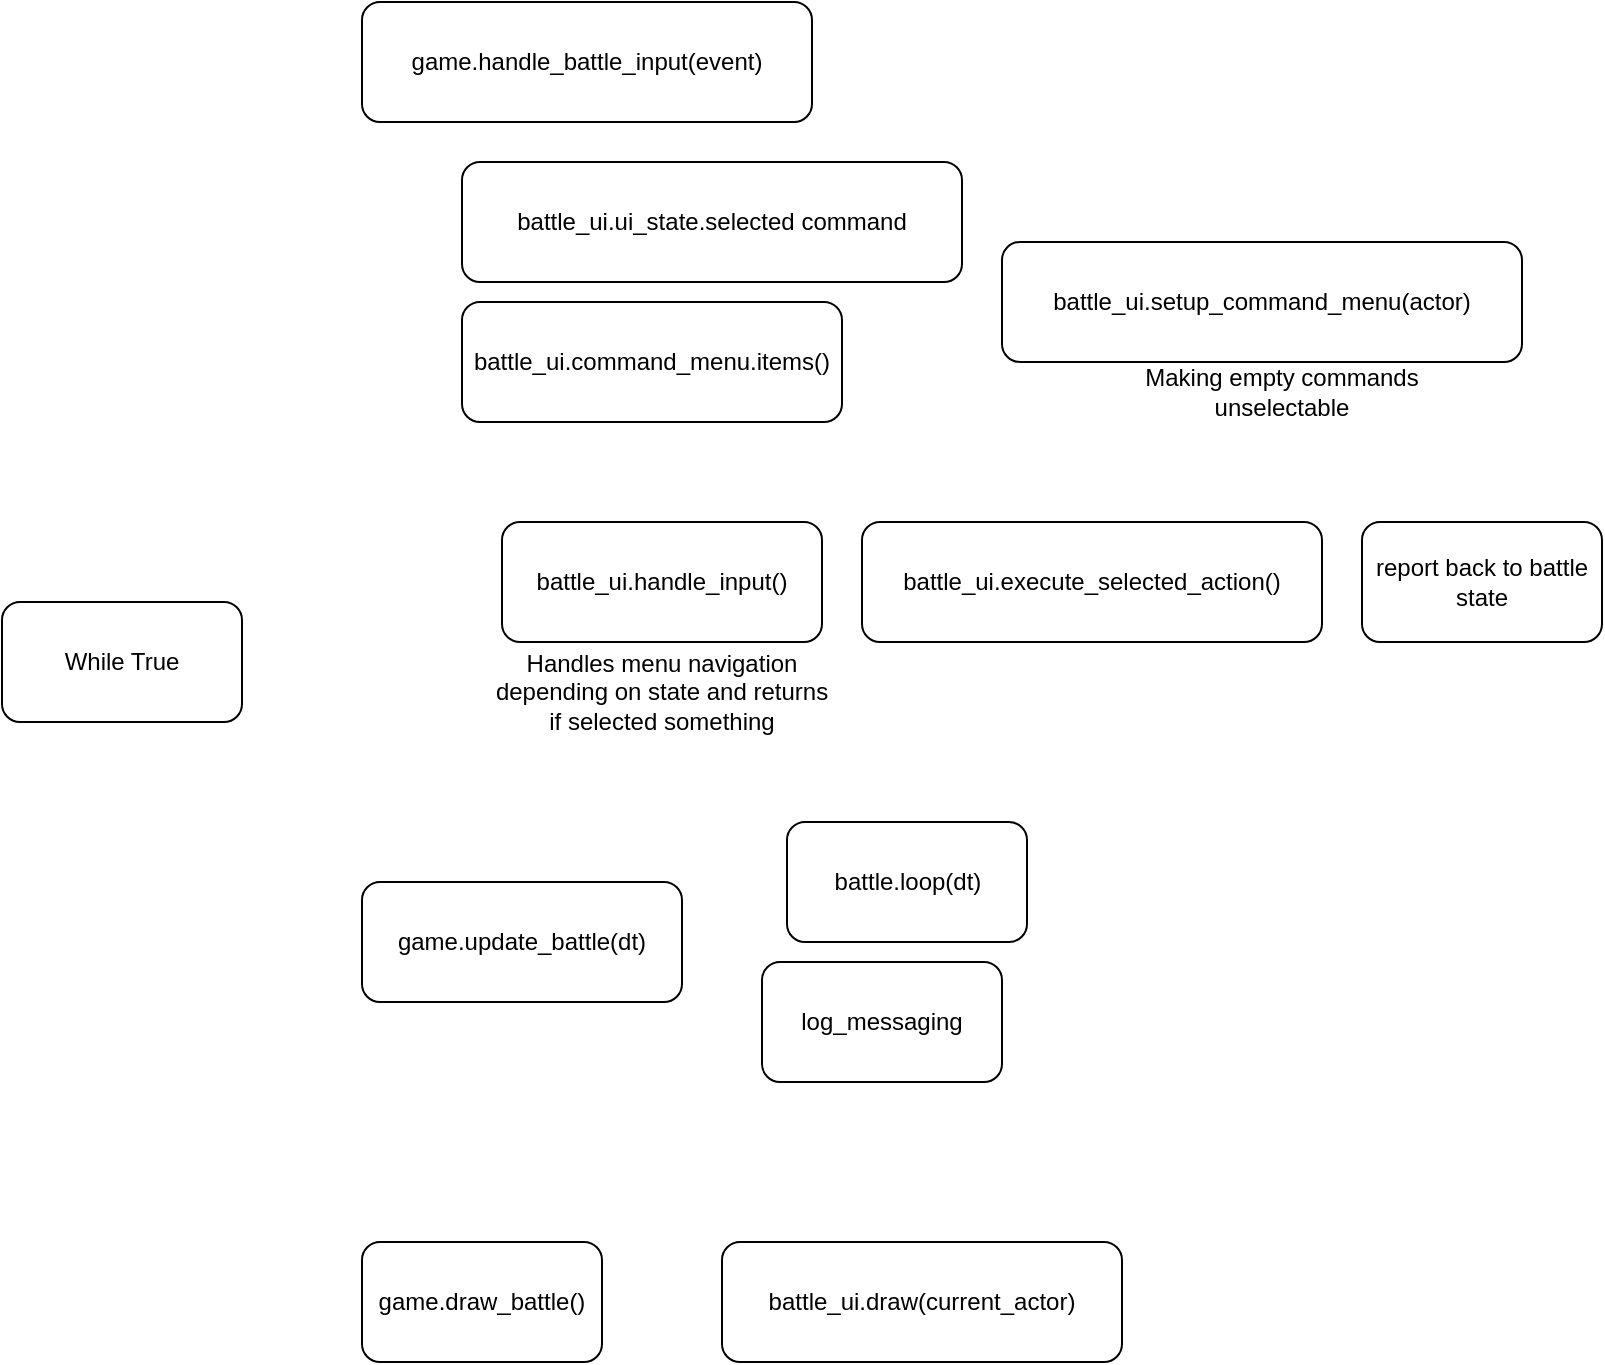<mxfile>
    <diagram id="XbrPzbIC0S2u9vnNkEtJ" name="Page-1">
        <mxGraphModel dx="1403" dy="825" grid="1" gridSize="10" guides="1" tooltips="1" connect="1" arrows="1" fold="1" page="1" pageScale="1" pageWidth="850" pageHeight="1100" math="0" shadow="0">
            <root>
                <mxCell id="0"/>
                <mxCell id="1" parent="0"/>
                <mxCell id="2" value="While True" style="rounded=1;whiteSpace=wrap;html=1;" vertex="1" parent="1">
                    <mxGeometry x="140" y="480" width="120" height="60" as="geometry"/>
                </mxCell>
                <mxCell id="4" value="game.handle_battle_input(event)" style="rounded=1;whiteSpace=wrap;html=1;" vertex="1" parent="1">
                    <mxGeometry x="320" y="180" width="225" height="60" as="geometry"/>
                </mxCell>
                <mxCell id="5" value="game.update_battle(dt)" style="rounded=1;whiteSpace=wrap;html=1;" vertex="1" parent="1">
                    <mxGeometry x="320" y="620" width="160" height="60" as="geometry"/>
                </mxCell>
                <mxCell id="6" value="game.draw_battle()" style="rounded=1;whiteSpace=wrap;html=1;" vertex="1" parent="1">
                    <mxGeometry x="320" y="800" width="120" height="60" as="geometry"/>
                </mxCell>
                <mxCell id="7" value="battle_ui.ui_state.selected command" style="rounded=1;whiteSpace=wrap;html=1;" vertex="1" parent="1">
                    <mxGeometry x="370" y="260" width="250" height="60" as="geometry"/>
                </mxCell>
                <mxCell id="8" value="battle_ui.command_menu.items()" style="rounded=1;whiteSpace=wrap;html=1;" vertex="1" parent="1">
                    <mxGeometry x="370" y="330" width="190" height="60" as="geometry"/>
                </mxCell>
                <mxCell id="10" value="battle_ui.setup_command_menu(actor)" style="rounded=1;whiteSpace=wrap;html=1;" vertex="1" parent="1">
                    <mxGeometry x="640" y="300" width="260" height="60" as="geometry"/>
                </mxCell>
                <mxCell id="11" value="battle_ui.handle_input()" style="rounded=1;whiteSpace=wrap;html=1;" vertex="1" parent="1">
                    <mxGeometry x="390" y="440" width="160" height="60" as="geometry"/>
                </mxCell>
                <mxCell id="12" value="battle_ui.execute_selected_action()" style="rounded=1;whiteSpace=wrap;html=1;" vertex="1" parent="1">
                    <mxGeometry x="570" y="440" width="230" height="60" as="geometry"/>
                </mxCell>
                <mxCell id="13" value="report back to battle state" style="rounded=1;whiteSpace=wrap;html=1;" vertex="1" parent="1">
                    <mxGeometry x="820" y="440" width="120" height="60" as="geometry"/>
                </mxCell>
                <mxCell id="14" value="battle.loop(dt)" style="rounded=1;whiteSpace=wrap;html=1;" vertex="1" parent="1">
                    <mxGeometry x="532.5" y="590" width="120" height="60" as="geometry"/>
                </mxCell>
                <mxCell id="15" value="log_messaging" style="rounded=1;whiteSpace=wrap;html=1;" vertex="1" parent="1">
                    <mxGeometry x="520" y="660" width="120" height="60" as="geometry"/>
                </mxCell>
                <mxCell id="16" value="battle_ui.draw(current_actor)" style="rounded=1;whiteSpace=wrap;html=1;" vertex="1" parent="1">
                    <mxGeometry x="500" y="800" width="200" height="60" as="geometry"/>
                </mxCell>
                <mxCell id="17" value="Handles menu navigation depending on state and returns if selected something" style="text;html=1;align=center;verticalAlign=middle;whiteSpace=wrap;rounded=0;" vertex="1" parent="1">
                    <mxGeometry x="385" y="510" width="170" height="30" as="geometry"/>
                </mxCell>
                <mxCell id="19" value="Making empty commands unselectable" style="text;html=1;align=center;verticalAlign=middle;whiteSpace=wrap;rounded=0;" vertex="1" parent="1">
                    <mxGeometry x="690" y="360" width="180" height="30" as="geometry"/>
                </mxCell>
            </root>
        </mxGraphModel>
    </diagram>
</mxfile>